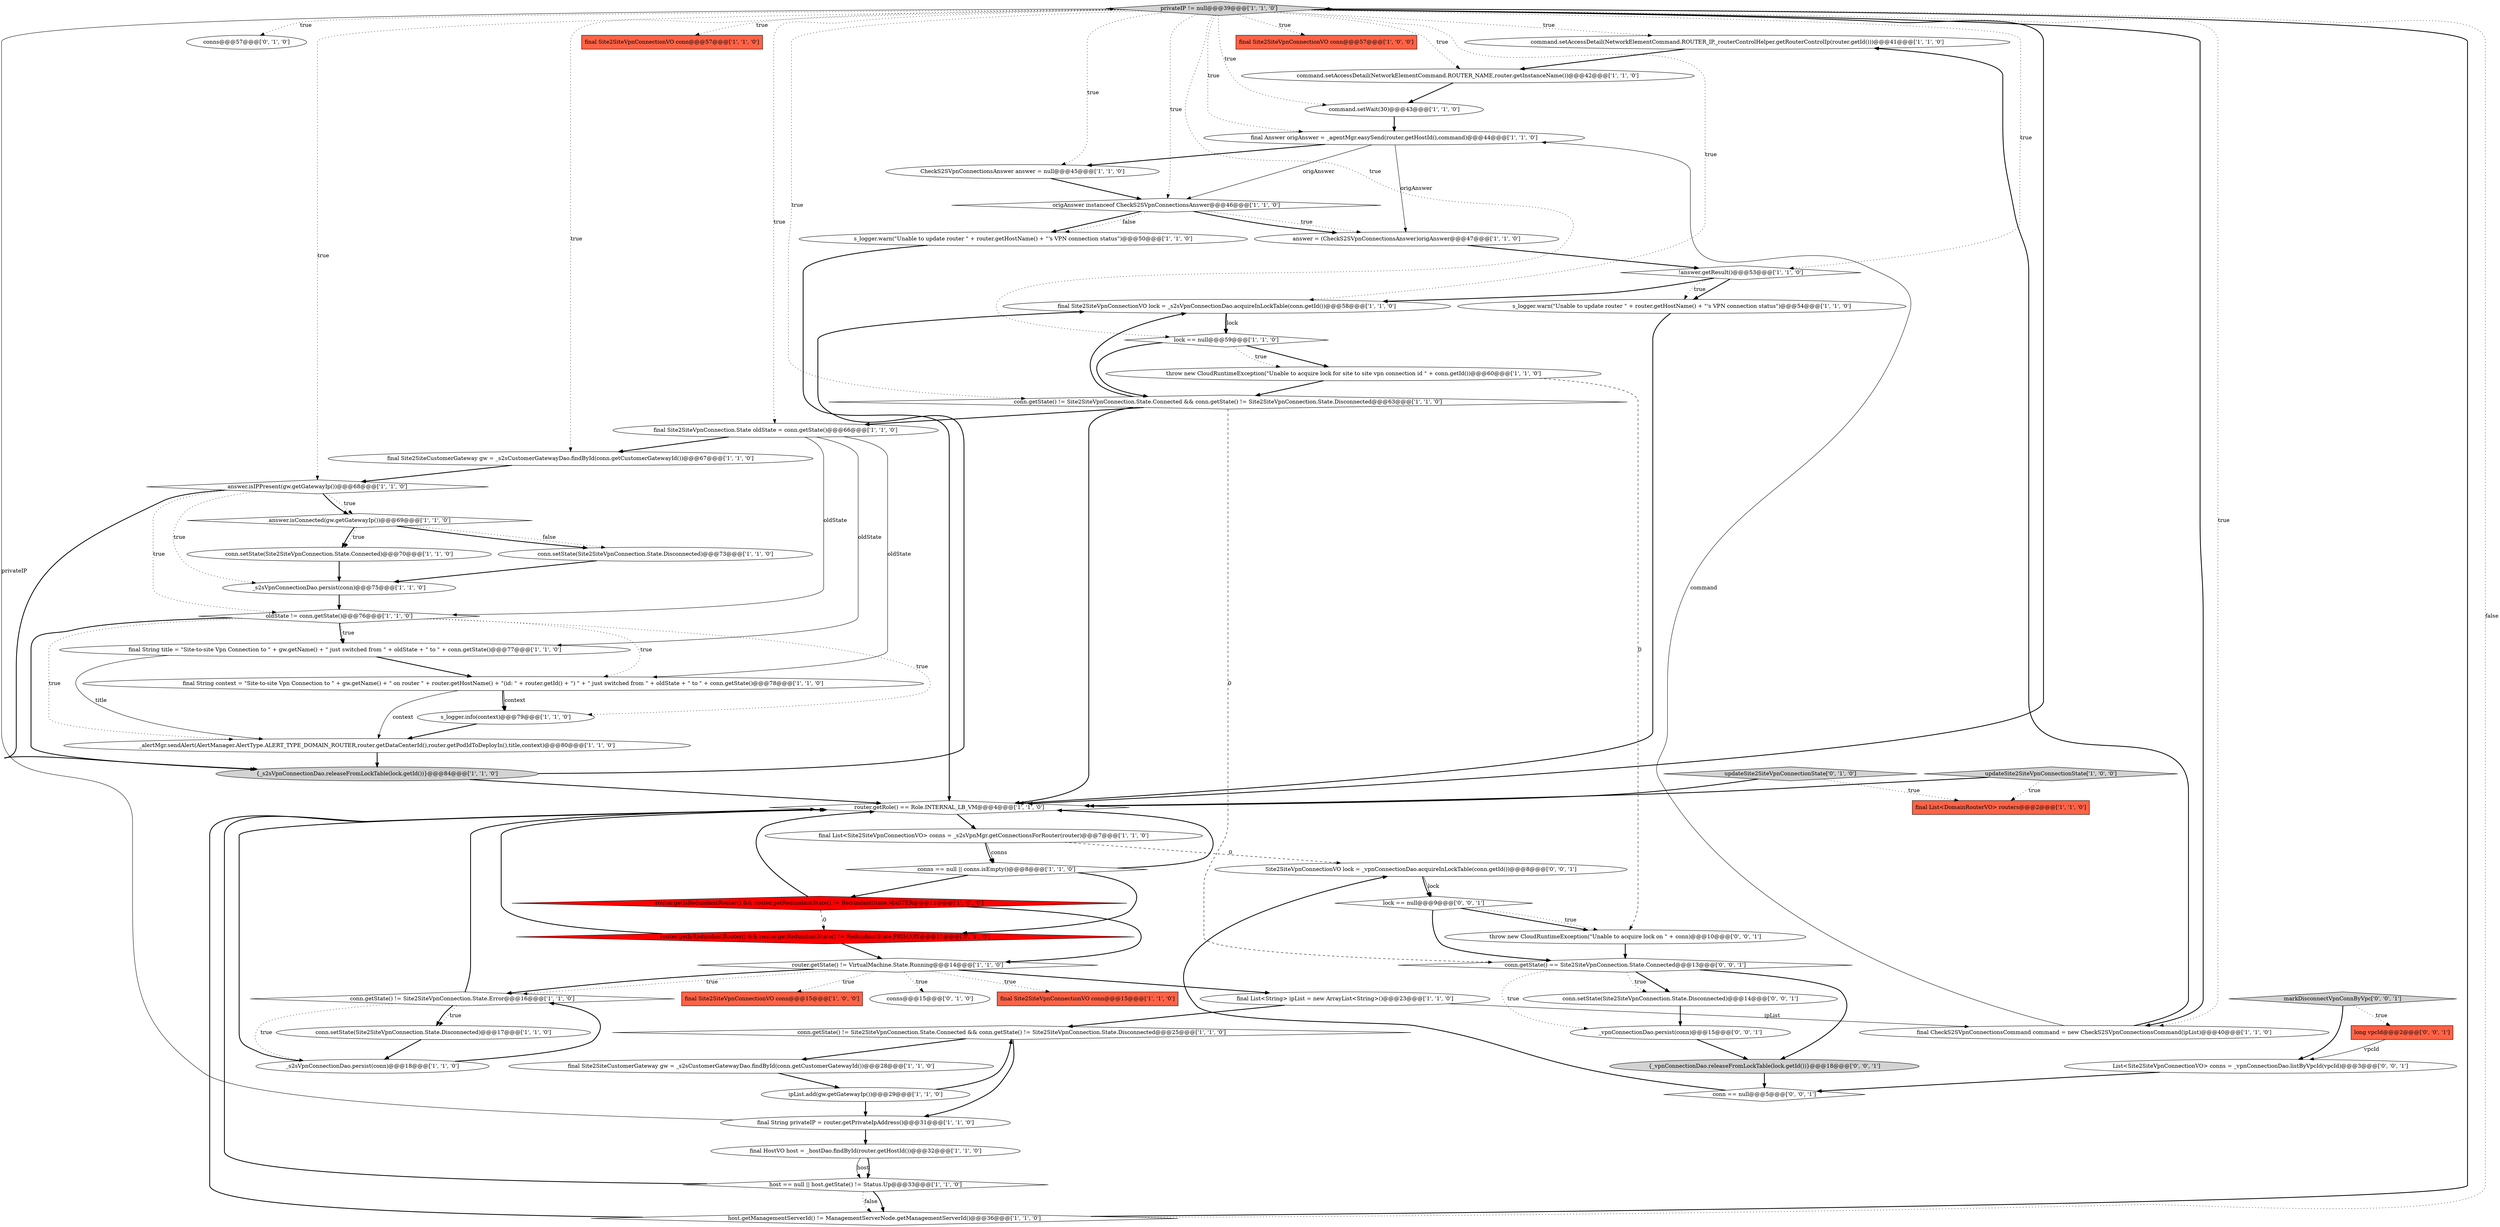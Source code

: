 digraph {
54 [style = filled, label = "conns@@@57@@@['0', '1', '0']", fillcolor = white, shape = ellipse image = "AAA0AAABBB2BBB"];
12 [style = filled, label = "command.setAccessDetail(NetworkElementCommand.ROUTER_IP,_routerControlHelper.getRouterControlIp(router.getId()))@@@41@@@['1', '1', '0']", fillcolor = white, shape = ellipse image = "AAA0AAABBB1BBB"];
63 [style = filled, label = "throw new CloudRuntimeException(\"Unable to acquire lock on \" + conn)@@@10@@@['0', '0', '1']", fillcolor = white, shape = ellipse image = "AAA0AAABBB3BBB"];
5 [style = filled, label = "final String privateIP = router.getPrivateIpAddress()@@@31@@@['1', '1', '0']", fillcolor = white, shape = ellipse image = "AAA0AAABBB1BBB"];
34 [style = filled, label = "router.getState() != VirtualMachine.State.Running@@@14@@@['1', '1', '0']", fillcolor = white, shape = diamond image = "AAA0AAABBB1BBB"];
58 [style = filled, label = "long vpcId@@@2@@@['0', '0', '1']", fillcolor = tomato, shape = box image = "AAA0AAABBB3BBB"];
32 [style = filled, label = "final Site2SiteVpnConnectionVO lock = _s2sVpnConnectionDao.acquireInLockTable(conn.getId())@@@58@@@['1', '1', '0']", fillcolor = white, shape = ellipse image = "AAA0AAABBB1BBB"];
8 [style = filled, label = "ipList.add(gw.getGatewayIp())@@@29@@@['1', '1', '0']", fillcolor = white, shape = ellipse image = "AAA0AAABBB1BBB"];
25 [style = filled, label = "final Site2SiteVpnConnectionVO conn@@@57@@@['1', '1', '0']", fillcolor = tomato, shape = box image = "AAA0AAABBB1BBB"];
2 [style = filled, label = "lock == null@@@59@@@['1', '1', '0']", fillcolor = white, shape = diamond image = "AAA0AAABBB1BBB"];
18 [style = filled, label = "conns == null || conns.isEmpty()@@@8@@@['1', '1', '0']", fillcolor = white, shape = diamond image = "AAA0AAABBB1BBB"];
7 [style = filled, label = "_s2sVpnConnectionDao.persist(conn)@@@18@@@['1', '1', '0']", fillcolor = white, shape = ellipse image = "AAA0AAABBB1BBB"];
29 [style = filled, label = "!answer.getResult()@@@53@@@['1', '1', '0']", fillcolor = white, shape = diamond image = "AAA0AAABBB1BBB"];
48 [style = filled, label = "conn.setState(Site2SiteVpnConnection.State.Disconnected)@@@73@@@['1', '1', '0']", fillcolor = white, shape = ellipse image = "AAA0AAABBB1BBB"];
19 [style = filled, label = "command.setAccessDetail(NetworkElementCommand.ROUTER_NAME,router.getInstanceName())@@@42@@@['1', '1', '0']", fillcolor = white, shape = ellipse image = "AAA0AAABBB1BBB"];
24 [style = filled, label = "conn.setState(Site2SiteVpnConnection.State.Connected)@@@70@@@['1', '1', '0']", fillcolor = white, shape = ellipse image = "AAA0AAABBB1BBB"];
52 [style = filled, label = "updateSite2SiteVpnConnectionState['0', '1', '0']", fillcolor = lightgray, shape = diamond image = "AAA0AAABBB2BBB"];
35 [style = filled, label = "final HostVO host = _hostDao.findById(router.getHostId())@@@32@@@['1', '1', '0']", fillcolor = white, shape = ellipse image = "AAA0AAABBB1BBB"];
39 [style = filled, label = "final String context = \"Site-to-site Vpn Connection to \" + gw.getName() + \" on router \" + router.getHostName() + \"(id: \" + router.getId() + \") \" + \" just switched from \" + oldState + \" to \" + conn.getState()@@@78@@@['1', '1', '0']", fillcolor = white, shape = ellipse image = "AAA0AAABBB1BBB"];
57 [style = filled, label = "Site2SiteVpnConnectionVO lock = _vpnConnectionDao.acquireInLockTable(conn.getId())@@@8@@@['0', '0', '1']", fillcolor = white, shape = ellipse image = "AAA0AAABBB3BBB"];
59 [style = filled, label = "_vpnConnectionDao.persist(conn)@@@15@@@['0', '0', '1']", fillcolor = white, shape = ellipse image = "AAA0AAABBB3BBB"];
50 [style = filled, label = "oldState != conn.getState()@@@76@@@['1', '1', '0']", fillcolor = white, shape = diamond image = "AAA0AAABBB1BBB"];
44 [style = filled, label = "CheckS2SVpnConnectionsAnswer answer = null@@@45@@@['1', '1', '0']", fillcolor = white, shape = ellipse image = "AAA0AAABBB1BBB"];
49 [style = filled, label = "updateSite2SiteVpnConnectionState['1', '0', '0']", fillcolor = lightgray, shape = diamond image = "AAA0AAABBB1BBB"];
60 [style = filled, label = "lock == null@@@9@@@['0', '0', '1']", fillcolor = white, shape = diamond image = "AAA0AAABBB3BBB"];
21 [style = filled, label = "answer.isConnected(gw.getGatewayIp())@@@69@@@['1', '1', '0']", fillcolor = white, shape = diamond image = "AAA0AAABBB1BBB"];
26 [style = filled, label = "final List<String> ipList = new ArrayList<String>()@@@23@@@['1', '1', '0']", fillcolor = white, shape = ellipse image = "AAA0AAABBB1BBB"];
10 [style = filled, label = "_s2sVpnConnectionDao.persist(conn)@@@75@@@['1', '1', '0']", fillcolor = white, shape = ellipse image = "AAA0AAABBB1BBB"];
45 [style = filled, label = "final Site2SiteVpnConnection.State oldState = conn.getState()@@@66@@@['1', '1', '0']", fillcolor = white, shape = ellipse image = "AAA0AAABBB1BBB"];
9 [style = filled, label = "host == null || host.getState() != Status.Up@@@33@@@['1', '1', '0']", fillcolor = white, shape = diamond image = "AAA0AAABBB1BBB"];
64 [style = filled, label = "{_vpnConnectionDao.releaseFromLockTable(lock.getId())}@@@18@@@['0', '0', '1']", fillcolor = lightgray, shape = ellipse image = "AAA0AAABBB3BBB"];
62 [style = filled, label = "List<Site2SiteVpnConnectionVO> conns = _vpnConnectionDao.listByVpcId(vpcId)@@@3@@@['0', '0', '1']", fillcolor = white, shape = ellipse image = "AAA0AAABBB3BBB"];
30 [style = filled, label = "conn.getState() != Site2SiteVpnConnection.State.Connected && conn.getState() != Site2SiteVpnConnection.State.Disconnected@@@63@@@['1', '1', '0']", fillcolor = white, shape = diamond image = "AAA0AAABBB1BBB"];
36 [style = filled, label = "final String title = \"Site-to-site Vpn Connection to \" + gw.getName() + \" just switched from \" + oldState + \" to \" + conn.getState()@@@77@@@['1', '1', '0']", fillcolor = white, shape = ellipse image = "AAA0AAABBB1BBB"];
51 [style = filled, label = "conns@@@15@@@['0', '1', '0']", fillcolor = white, shape = ellipse image = "AAA0AAABBB2BBB"];
56 [style = filled, label = "conn.setState(Site2SiteVpnConnection.State.Disconnected)@@@14@@@['0', '0', '1']", fillcolor = white, shape = ellipse image = "AAA0AAABBB3BBB"];
33 [style = filled, label = "privateIP != null@@@39@@@['1', '1', '0']", fillcolor = lightgray, shape = diamond image = "AAA0AAABBB1BBB"];
6 [style = filled, label = "s_logger.warn(\"Unable to update router \" + router.getHostName() + \"'s VPN connection status\")@@@54@@@['1', '1', '0']", fillcolor = white, shape = ellipse image = "AAA0AAABBB1BBB"];
61 [style = filled, label = "conn.getState() == Site2SiteVpnConnection.State.Connected@@@13@@@['0', '0', '1']", fillcolor = white, shape = diamond image = "AAA0AAABBB3BBB"];
31 [style = filled, label = "final Site2SiteVpnConnectionVO conn@@@15@@@['1', '1', '0']", fillcolor = tomato, shape = box image = "AAA0AAABBB1BBB"];
0 [style = filled, label = "s_logger.warn(\"Unable to update router \" + router.getHostName() + \"'s VPN connection status\")@@@50@@@['1', '1', '0']", fillcolor = white, shape = ellipse image = "AAA0AAABBB1BBB"];
16 [style = filled, label = "host.getManagementServerId() != ManagementServerNode.getManagementServerId()@@@36@@@['1', '1', '0']", fillcolor = white, shape = diamond image = "AAA0AAABBB1BBB"];
4 [style = filled, label = "_alertMgr.sendAlert(AlertManager.AlertType.ALERT_TYPE_DOMAIN_ROUTER,router.getDataCenterId(),router.getPodIdToDeployIn(),title,context)@@@80@@@['1', '1', '0']", fillcolor = white, shape = ellipse image = "AAA0AAABBB1BBB"];
3 [style = filled, label = "router.getIsRedundantRouter() && router.getRedundantState() != RedundantState.MASTER@@@11@@@['1', '0', '0']", fillcolor = red, shape = diamond image = "AAA1AAABBB1BBB"];
14 [style = filled, label = "router.getRole() == Role.INTERNAL_LB_VM@@@4@@@['1', '1', '0']", fillcolor = white, shape = diamond image = "AAA0AAABBB1BBB"];
42 [style = filled, label = "conn.getState() != Site2SiteVpnConnection.State.Connected && conn.getState() != Site2SiteVpnConnection.State.Disconnected@@@25@@@['1', '1', '0']", fillcolor = white, shape = diamond image = "AAA0AAABBB1BBB"];
55 [style = filled, label = "conn == null@@@5@@@['0', '0', '1']", fillcolor = white, shape = diamond image = "AAA0AAABBB3BBB"];
13 [style = filled, label = "final Site2SiteVpnConnectionVO conn@@@57@@@['1', '0', '0']", fillcolor = tomato, shape = box image = "AAA0AAABBB1BBB"];
11 [style = filled, label = "s_logger.info(context)@@@79@@@['1', '1', '0']", fillcolor = white, shape = ellipse image = "AAA0AAABBB1BBB"];
38 [style = filled, label = "origAnswer instanceof CheckS2SVpnConnectionsAnswer@@@46@@@['1', '1', '0']", fillcolor = white, shape = diamond image = "AAA0AAABBB1BBB"];
22 [style = filled, label = "throw new CloudRuntimeException(\"Unable to acquire lock for site to site vpn connection id \" + conn.getId())@@@60@@@['1', '1', '0']", fillcolor = white, shape = ellipse image = "AAA0AAABBB1BBB"];
40 [style = filled, label = "answer.isIPPresent(gw.getGatewayIp())@@@68@@@['1', '1', '0']", fillcolor = white, shape = diamond image = "AAA0AAABBB1BBB"];
47 [style = filled, label = "final CheckS2SVpnConnectionsCommand command = new CheckS2SVpnConnectionsCommand(ipList)@@@40@@@['1', '1', '0']", fillcolor = white, shape = ellipse image = "AAA0AAABBB1BBB"];
15 [style = filled, label = "final Answer origAnswer = _agentMgr.easySend(router.getHostId(),command)@@@44@@@['1', '1', '0']", fillcolor = white, shape = ellipse image = "AAA0AAABBB1BBB"];
23 [style = filled, label = "conn.getState() != Site2SiteVpnConnection.State.Error@@@16@@@['1', '1', '0']", fillcolor = white, shape = diamond image = "AAA0AAABBB1BBB"];
1 [style = filled, label = "command.setWait(30)@@@43@@@['1', '1', '0']", fillcolor = white, shape = ellipse image = "AAA0AAABBB1BBB"];
41 [style = filled, label = "conn.setState(Site2SiteVpnConnection.State.Disconnected)@@@17@@@['1', '1', '0']", fillcolor = white, shape = ellipse image = "AAA0AAABBB1BBB"];
37 [style = filled, label = "final Site2SiteCustomerGateway gw = _s2sCustomerGatewayDao.findById(conn.getCustomerGatewayId())@@@67@@@['1', '1', '0']", fillcolor = white, shape = ellipse image = "AAA0AAABBB1BBB"];
65 [style = filled, label = "markDisconnectVpnConnByVpc['0', '0', '1']", fillcolor = lightgray, shape = diamond image = "AAA0AAABBB3BBB"];
20 [style = filled, label = "answer = (CheckS2SVpnConnectionsAnswer)origAnswer@@@47@@@['1', '1', '0']", fillcolor = white, shape = ellipse image = "AAA0AAABBB1BBB"];
53 [style = filled, label = "router.getIsRedundantRouter() && router.getRedundantState() != RedundantState.PRIMARY@@@11@@@['0', '1', '0']", fillcolor = red, shape = diamond image = "AAA1AAABBB2BBB"];
27 [style = filled, label = "final Site2SiteCustomerGateway gw = _s2sCustomerGatewayDao.findById(conn.getCustomerGatewayId())@@@28@@@['1', '1', '0']", fillcolor = white, shape = ellipse image = "AAA0AAABBB1BBB"];
46 [style = filled, label = "{_s2sVpnConnectionDao.releaseFromLockTable(lock.getId())}@@@84@@@['1', '1', '0']", fillcolor = lightgray, shape = ellipse image = "AAA0AAABBB1BBB"];
43 [style = filled, label = "final List<DomainRouterVO> routers@@@2@@@['1', '1', '0']", fillcolor = tomato, shape = box image = "AAA0AAABBB1BBB"];
28 [style = filled, label = "final List<Site2SiteVpnConnectionVO> conns = _s2sVpnMgr.getConnectionsForRouter(router)@@@7@@@['1', '1', '0']", fillcolor = white, shape = ellipse image = "AAA0AAABBB1BBB"];
17 [style = filled, label = "final Site2SiteVpnConnectionVO conn@@@15@@@['1', '0', '0']", fillcolor = tomato, shape = box image = "AAA0AAABBB1BBB"];
40->50 [style = dotted, label="true"];
18->3 [style = bold, label=""];
61->56 [style = bold, label=""];
2->22 [style = dotted, label="true"];
49->14 [style = bold, label=""];
65->62 [style = bold, label=""];
21->48 [style = bold, label=""];
14->28 [style = bold, label=""];
21->24 [style = bold, label=""];
62->55 [style = bold, label=""];
47->15 [style = solid, label="command"];
40->10 [style = dotted, label="true"];
9->16 [style = bold, label=""];
22->30 [style = bold, label=""];
61->64 [style = bold, label=""];
7->14 [style = bold, label=""];
3->34 [style = bold, label=""];
34->23 [style = dotted, label="true"];
19->1 [style = bold, label=""];
29->6 [style = bold, label=""];
0->14 [style = bold, label=""];
55->57 [style = bold, label=""];
65->58 [style = dotted, label="true"];
52->14 [style = bold, label=""];
21->24 [style = dotted, label="true"];
34->26 [style = bold, label=""];
53->34 [style = bold, label=""];
60->63 [style = bold, label=""];
36->4 [style = solid, label="title"];
9->14 [style = bold, label=""];
48->10 [style = bold, label=""];
33->2 [style = dotted, label="true"];
34->51 [style = dotted, label="true"];
30->14 [style = bold, label=""];
16->14 [style = bold, label=""];
33->37 [style = dotted, label="true"];
50->11 [style = dotted, label="true"];
4->46 [style = bold, label=""];
24->10 [style = bold, label=""];
10->50 [style = bold, label=""];
28->57 [style = dashed, label="0"];
59->64 [style = bold, label=""];
26->42 [style = bold, label=""];
33->13 [style = dotted, label="true"];
28->18 [style = bold, label=""];
33->32 [style = dotted, label="true"];
33->44 [style = dotted, label="true"];
38->20 [style = dotted, label="true"];
23->41 [style = dotted, label="true"];
33->40 [style = dotted, label="true"];
57->60 [style = bold, label=""];
50->36 [style = dotted, label="true"];
44->38 [style = bold, label=""];
39->11 [style = solid, label="context"];
23->14 [style = bold, label=""];
35->9 [style = solid, label="host"];
34->31 [style = dotted, label="true"];
33->47 [style = bold, label=""];
16->33 [style = bold, label=""];
29->32 [style = bold, label=""];
7->23 [style = bold, label=""];
38->0 [style = bold, label=""];
16->33 [style = dotted, label="false"];
46->14 [style = bold, label=""];
33->45 [style = dotted, label="true"];
33->38 [style = dotted, label="true"];
21->48 [style = dotted, label="false"];
39->4 [style = solid, label="context"];
5->33 [style = solid, label="privateIP"];
38->0 [style = dotted, label="false"];
27->8 [style = bold, label=""];
40->21 [style = bold, label=""];
29->6 [style = dotted, label="true"];
38->20 [style = bold, label=""];
35->9 [style = bold, label=""];
33->12 [style = dotted, label="true"];
64->55 [style = bold, label=""];
15->38 [style = solid, label="origAnswer"];
15->20 [style = solid, label="origAnswer"];
61->56 [style = dotted, label="true"];
11->4 [style = bold, label=""];
15->44 [style = bold, label=""];
30->32 [style = bold, label=""];
61->59 [style = dotted, label="true"];
23->41 [style = bold, label=""];
23->7 [style = dotted, label="true"];
30->61 [style = dashed, label="0"];
36->39 [style = bold, label=""];
33->47 [style = dotted, label="true"];
3->53 [style = dashed, label="0"];
53->14 [style = bold, label=""];
33->25 [style = dotted, label="true"];
50->39 [style = dotted, label="true"];
33->54 [style = dotted, label="true"];
60->61 [style = bold, label=""];
33->29 [style = dotted, label="true"];
42->27 [style = bold, label=""];
34->23 [style = bold, label=""];
63->61 [style = bold, label=""];
46->32 [style = bold, label=""];
56->59 [style = bold, label=""];
5->35 [style = bold, label=""];
32->2 [style = solid, label="lock"];
49->43 [style = dotted, label="true"];
50->4 [style = dotted, label="true"];
33->14 [style = bold, label=""];
28->18 [style = solid, label="conns"];
41->7 [style = bold, label=""];
58->62 [style = solid, label="vpcId"];
20->29 [style = bold, label=""];
26->47 [style = solid, label="ipList"];
45->36 [style = solid, label="oldState"];
50->46 [style = bold, label=""];
52->43 [style = dotted, label="true"];
47->12 [style = bold, label=""];
1->15 [style = bold, label=""];
45->39 [style = solid, label="oldState"];
3->14 [style = bold, label=""];
40->21 [style = dotted, label="true"];
18->53 [style = bold, label=""];
57->60 [style = solid, label="lock"];
22->63 [style = dashed, label="0"];
39->11 [style = bold, label=""];
9->16 [style = dotted, label="false"];
32->2 [style = bold, label=""];
33->30 [style = dotted, label="true"];
40->46 [style = bold, label=""];
6->14 [style = bold, label=""];
8->42 [style = bold, label=""];
60->63 [style = dotted, label="true"];
8->5 [style = bold, label=""];
33->15 [style = dotted, label="true"];
34->17 [style = dotted, label="true"];
50->36 [style = bold, label=""];
33->1 [style = dotted, label="true"];
33->19 [style = dotted, label="true"];
45->37 [style = bold, label=""];
42->5 [style = bold, label=""];
12->19 [style = bold, label=""];
2->22 [style = bold, label=""];
2->30 [style = bold, label=""];
45->50 [style = solid, label="oldState"];
18->14 [style = bold, label=""];
37->40 [style = bold, label=""];
30->45 [style = bold, label=""];
}
